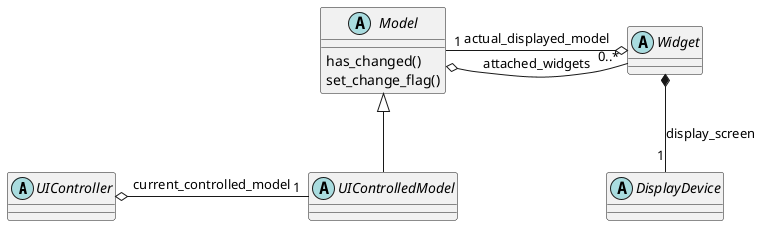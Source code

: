 @startuml mvc_core

abstract class UIController{
}
abstract class Model {
    has_changed()
    set_change_flag()
    }
abstract class Widget

abstract UIControlledModel

abstract DisplayDevice

Model o- "0..*"Widget : attached_widgets
Model <|-- UIControlledModel
UIController o- "1"UIControlledModel :current_controlled_model
Widget *-- "1"DisplayDevice : display_screen
Widget o-- "1"Model : actual_displayed_model

@enduml